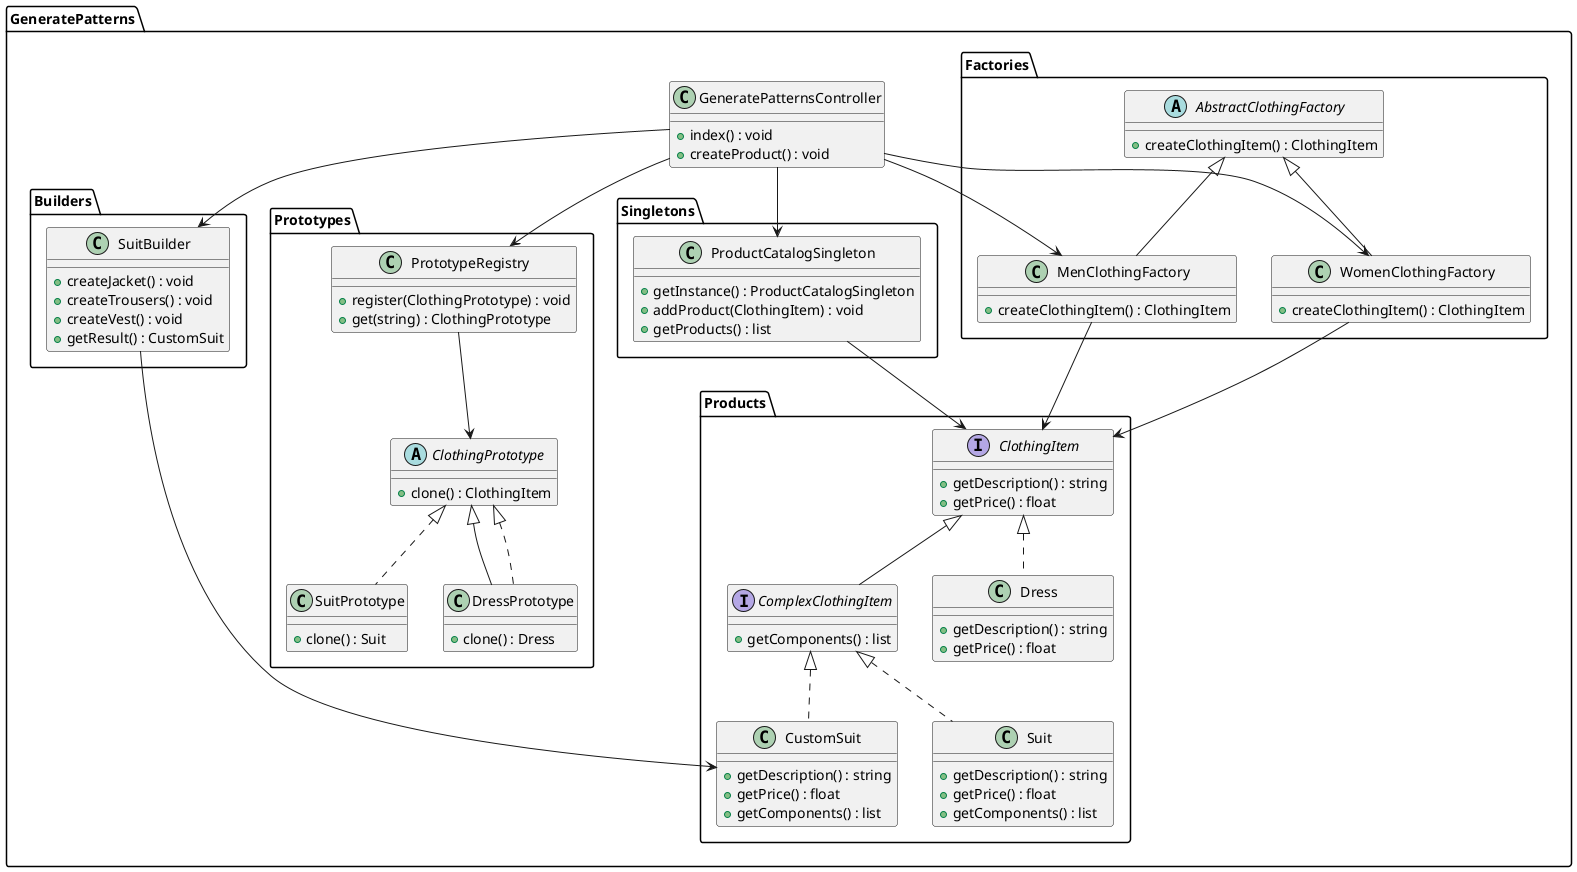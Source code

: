 @startuml
!define AbstractFactory interface
!define Builder interface
!define Singleton class
!define Prototype interface

package GeneratePatterns {
  package Factories {
    abstract class AbstractClothingFactory  {
      + createClothingItem() : ClothingItem
    }

    class MenClothingFactory extends AbstractClothingFactory {
      + createClothingItem() : ClothingItem
    }

    class WomenClothingFactory extends AbstractClothingFactory {
      + createClothingItem() : ClothingItem
    }
  }

  package Builders {
    class SuitBuilder {
      + createJacket() : void
      + createTrousers() : void
      + createVest() : void
      + getResult() : CustomSuit
    }
  }

  package Products {
    interface ClothingItem {
      + getDescription() : string
      + getPrice() : float
    }

    interface ComplexClothingItem extends ClothingItem {
      + getComponents() : list
    }

    class Suit implements ComplexClothingItem {
      + getDescription() : string
      + getPrice() : float
      + getComponents() : list
    }

    class Dress implements ClothingItem {
      + getDescription() : string
      + getPrice() : float
    }

    class CustomSuit implements ComplexClothingItem {
      + getDescription() : string
      + getPrice() : float
      + getComponents() : list
    }
  }

  package Prototypes {
    abstract ClothingPrototype {
      + clone() : ClothingItem
    }

    class SuitPrototype {
      + clone() : Suit
    }

    class DressPrototype extends ClothingPrototype {
      + clone() : Dress
    }

    class PrototypeRegistry {
      + register(ClothingPrototype) : void
      + get(string) : ClothingPrototype
    }

    ClothingPrototype <|.. SuitPrototype
    ClothingPrototype <|.. DressPrototype
  }

  package Singletons {
    Singleton ProductCatalogSingleton {
      + getInstance() : ProductCatalogSingleton
      + addProduct(ClothingItem) : void
      + getProducts() : list
    }
  }

  class GeneratePatternsController {
    + index() : void
    + createProduct() : void
  }

  GeneratePatternsController --> MenClothingFactory
  GeneratePatternsController --> WomenClothingFactory
  GeneratePatternsController --> SuitBuilder
  GeneratePatternsController --> ProductCatalogSingleton
  GeneratePatternsController --> PrototypeRegistry


  MenClothingFactory --> ClothingItem
  WomenClothingFactory --> ClothingItem
  SuitBuilder --> CustomSuit
  ProductCatalogSingleton --> ClothingItem
  PrototypeRegistry --> ClothingPrototype
}
@enduml
